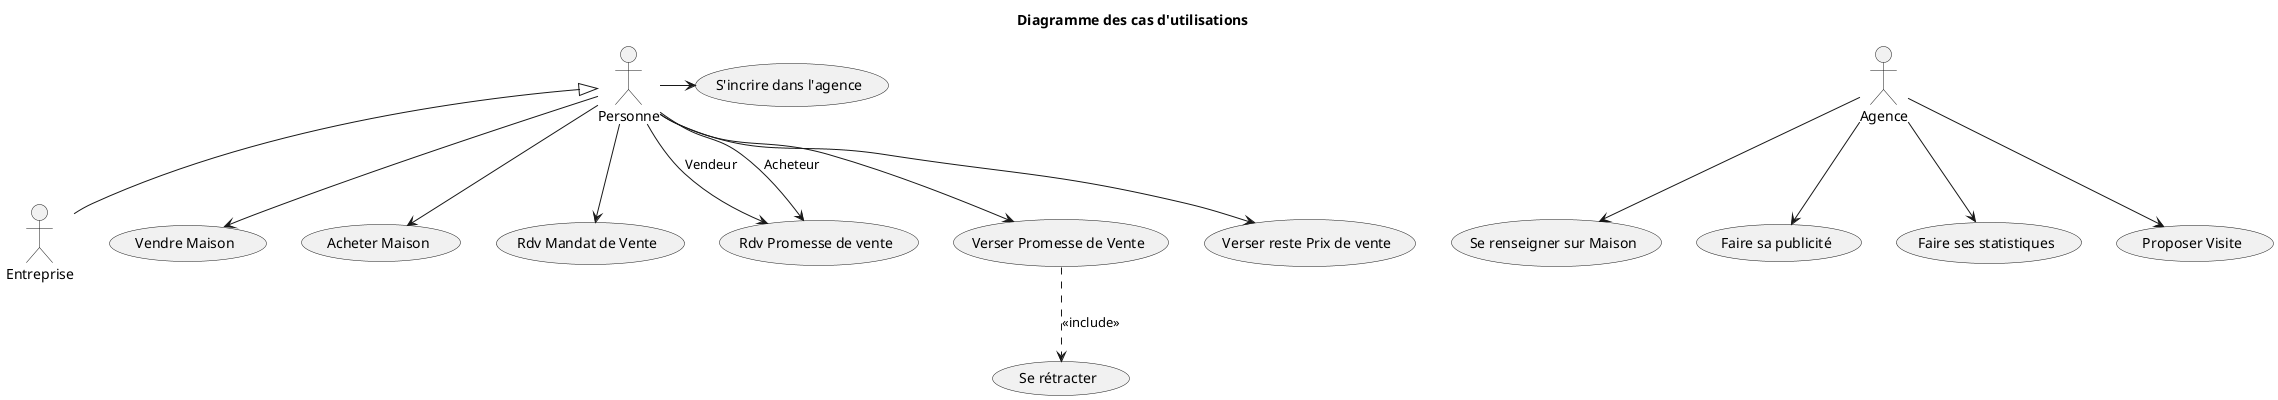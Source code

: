 @startuml

title Diagramme des cas d'utilisations

:Personne: as P
:Entreprise: as E
:Agence: as A

(Vendre Maison) as Vendre
(Acheter Maison) as Acheter
(S'incrire dans l'agence) As Inscript
(Rdv Mandat de Vente) as RDVm
(Se renseigner sur Maison) as getInfoMaison
(Faire sa publicité) as pub
(Faire ses statistiques) as stats
(Rdv Promesse de vente) as RDVp
(Verser Promesse de Vente) as givePromesse
(Se rétracter) as retract
(Verser reste Prix de vente) as giveFull
(Proposer Visite) as RDVv

E -up-|> P

P --> Vendre
P --> Acheter
P -> Inscript
P --> RDVm
A --> getInfoMaison
A --> pub
A --> stats
P --> RDVp : Vendeur
P --> RDVp : Acheteur
P --> givePromesse
givePromesse ..> retract :<<include>>
P --> giveFull
A --> RDVv

@enduml
